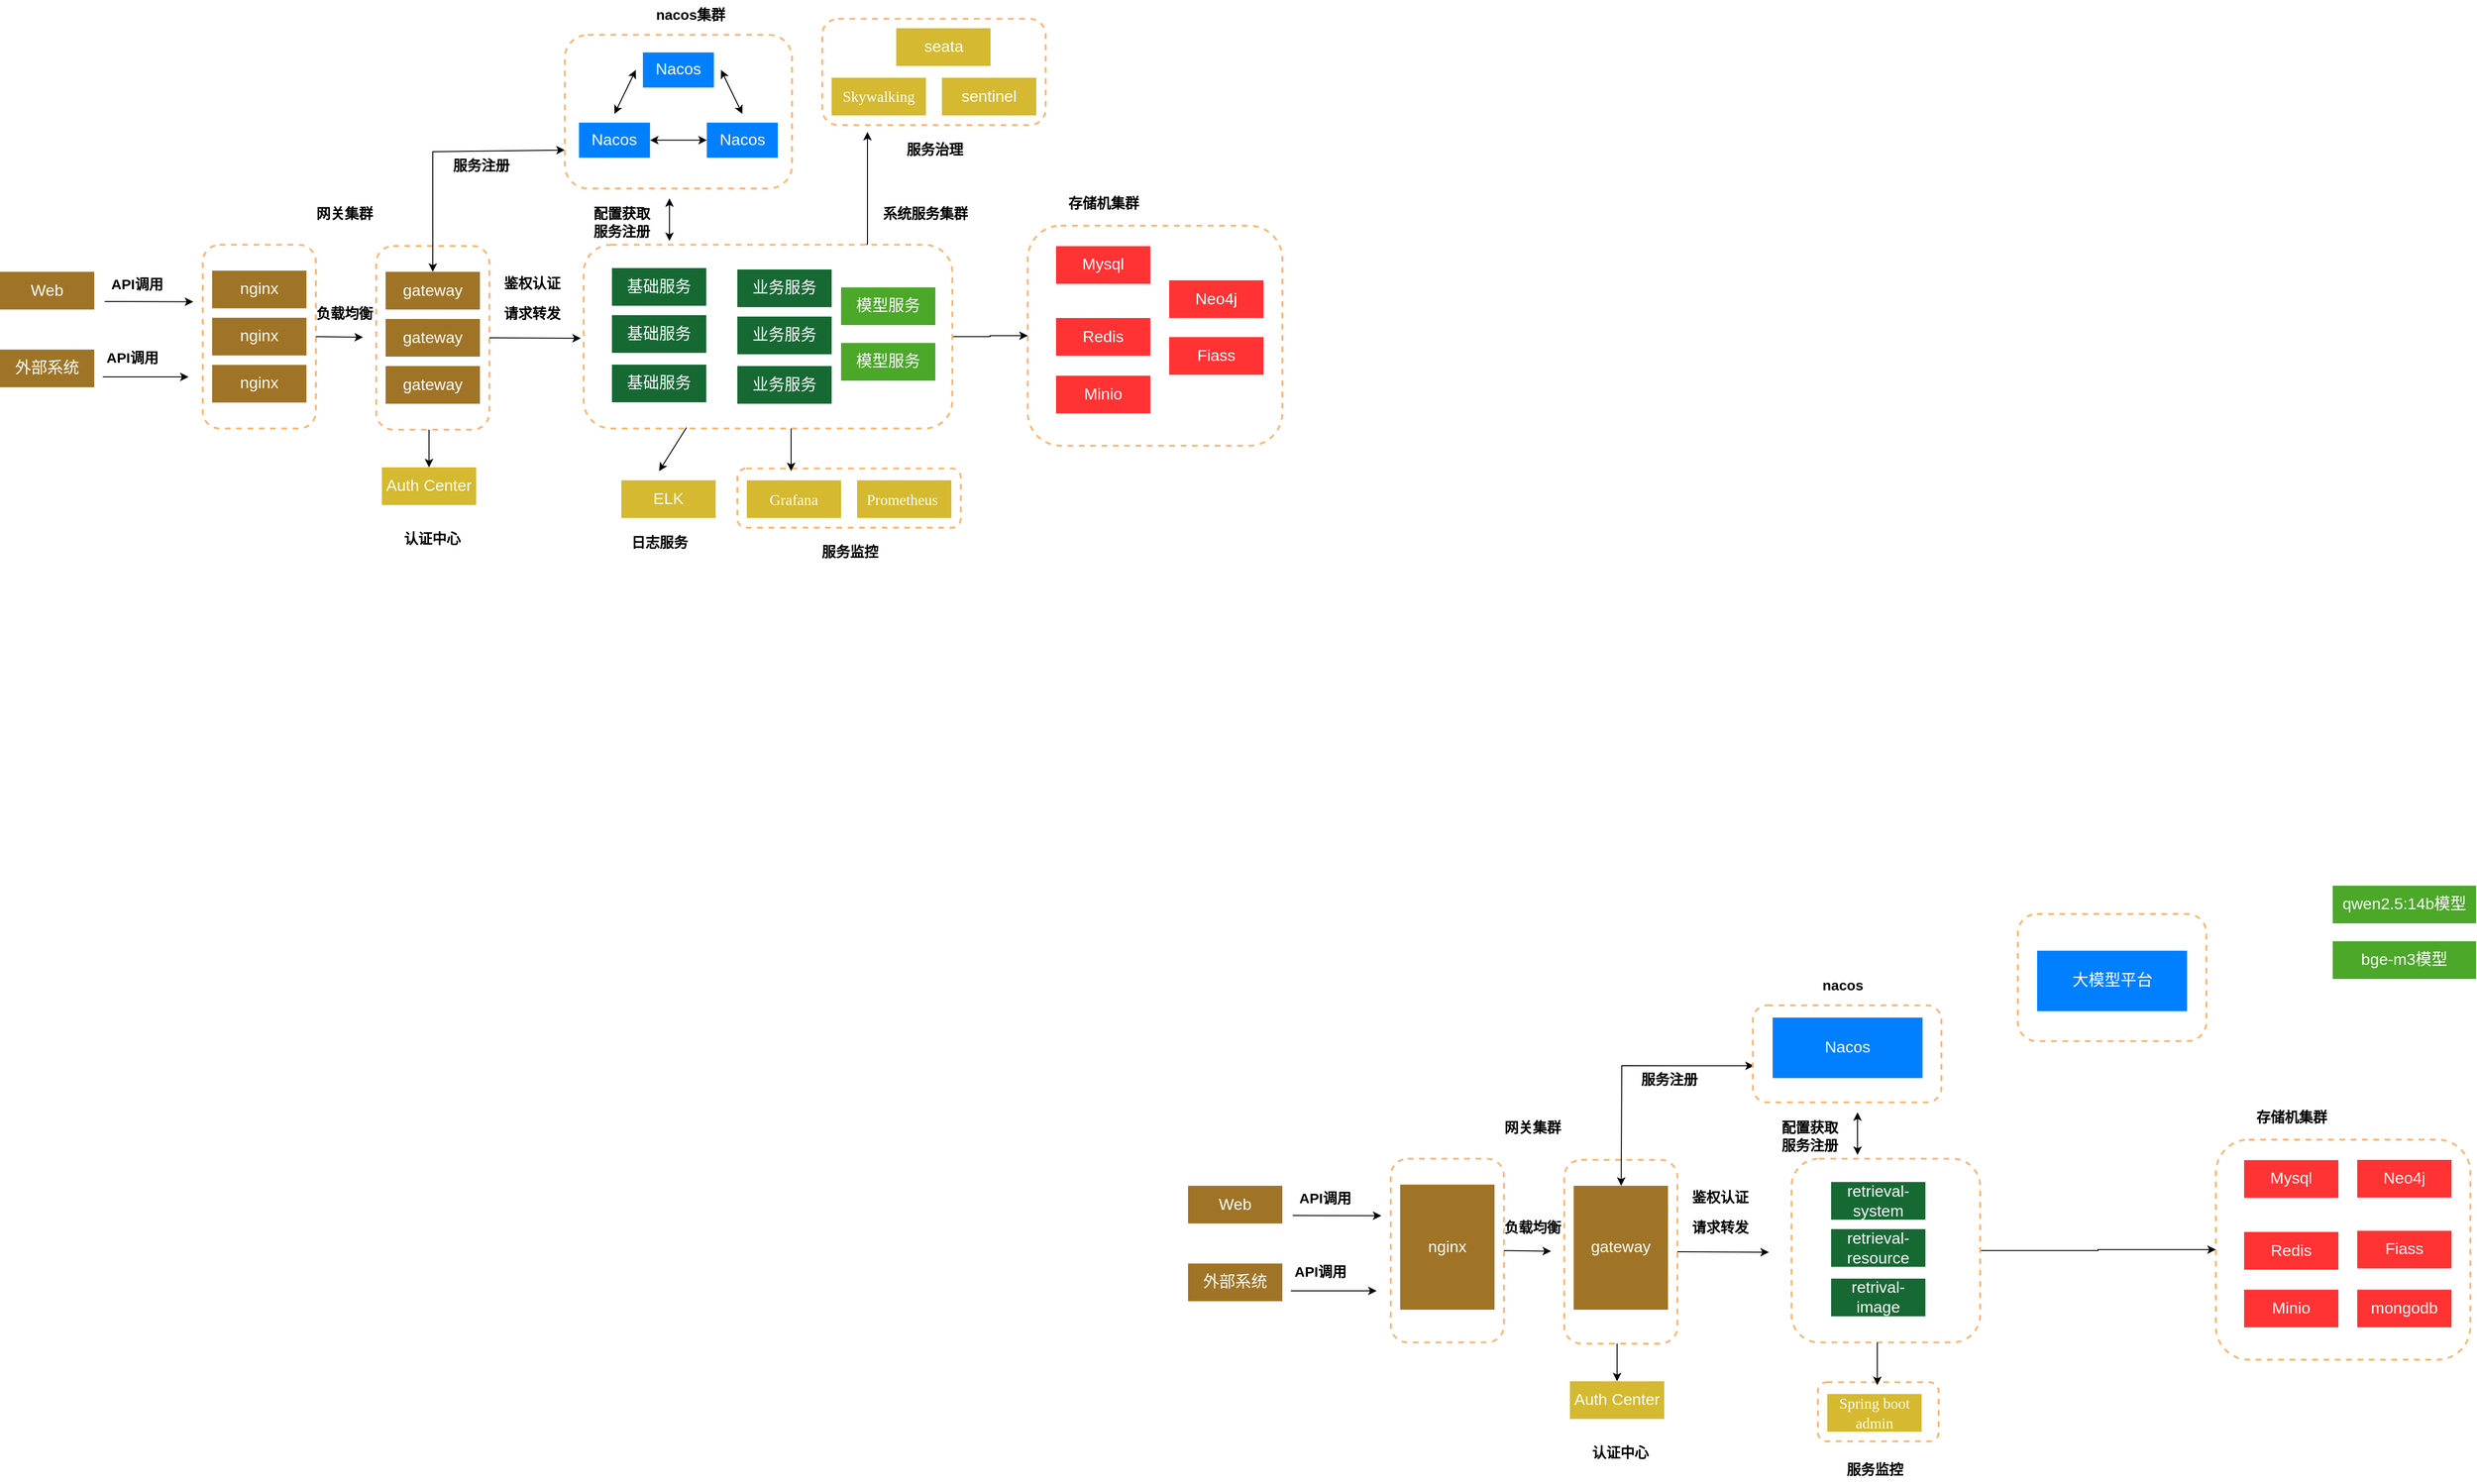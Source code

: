 <mxfile version="27.1.4">
  <diagram name="第 1 页" id="PvkQHgOd-PoTNi4Q18NP">
    <mxGraphModel dx="1388" dy="714" grid="1" gridSize="10" guides="1" tooltips="1" connect="1" arrows="1" fold="1" page="1" pageScale="1" pageWidth="827" pageHeight="1169" math="0" shadow="0">
      <root>
        <mxCell id="0" />
        <mxCell id="1" parent="0" />
        <mxCell id="F7UXrWtUWUgKyF0zEy_Z-1" value="" style="rounded=1;whiteSpace=wrap;html=1;dashed=1;strokeColor=#FFB570;strokeWidth=2;" parent="1" vertex="1">
          <mxGeometry x="852" y="677.25" width="237" height="62.75" as="geometry" />
        </mxCell>
        <mxCell id="F7UXrWtUWUgKyF0zEy_Z-2" value="" style="rounded=1;whiteSpace=wrap;html=1;dashed=1;strokeColor=#FFB570;strokeWidth=2;container=0;" parent="1" vertex="1">
          <mxGeometry x="469" y="441" width="120" height="195" as="geometry" />
        </mxCell>
        <mxCell id="F7UXrWtUWUgKyF0zEy_Z-3" value="" style="rounded=1;whiteSpace=wrap;html=1;dashed=1;strokeColor=#FFB570;strokeWidth=2;" parent="1" vertex="1">
          <mxGeometry x="1160" y="419.5" width="270" height="233.5" as="geometry" />
        </mxCell>
        <mxCell id="F7UXrWtUWUgKyF0zEy_Z-4" value="" style="endArrow=classic;startArrow=classic;html=1;rounded=0;entryX=0;entryY=0.75;entryDx=0;entryDy=0;" parent="1" source="F7UXrWtUWUgKyF0zEy_Z-38" target="F7UXrWtUWUgKyF0zEy_Z-15" edge="1">
          <mxGeometry width="50" height="50" relative="1" as="geometry">
            <mxPoint x="589" y="499.75" as="sourcePoint" />
            <mxPoint x="639" y="449.75" as="targetPoint" />
            <Array as="points">
              <mxPoint x="529" y="341" />
            </Array>
          </mxGeometry>
        </mxCell>
        <mxCell id="F7UXrWtUWUgKyF0zEy_Z-5" value="" style="endArrow=classic;html=1;rounded=0;" parent="1" edge="1">
          <mxGeometry width="50" height="50" relative="1" as="geometry">
            <mxPoint x="181" y="500" as="sourcePoint" />
            <mxPoint x="275" y="500.25" as="targetPoint" />
          </mxGeometry>
        </mxCell>
        <mxCell id="F7UXrWtUWUgKyF0zEy_Z-6" value="API调用" style="text;html=1;align=center;verticalAlign=middle;resizable=0;points=[];autosize=1;strokeColor=none;fillColor=none;strokeWidth=3;fontSize=15;fontStyle=1" parent="1" vertex="1">
          <mxGeometry x="175" y="465.75" width="80" height="30" as="geometry" />
        </mxCell>
        <mxCell id="F7UXrWtUWUgKyF0zEy_Z-7" value="网关集群" style="text;html=1;align=center;verticalAlign=middle;resizable=0;points=[];autosize=1;strokeColor=none;fillColor=none;strokeWidth=3;fontSize=15;fontStyle=1" parent="1" vertex="1">
          <mxGeometry x="395" y="390.5" width="80" height="30" as="geometry" />
        </mxCell>
        <mxCell id="F7UXrWtUWUgKyF0zEy_Z-9" style="edgeStyle=orthogonalEdgeStyle;rounded=0;orthogonalLoop=1;jettySize=auto;html=1;entryX=0;entryY=0.5;entryDx=0;entryDy=0;" parent="1" source="F7UXrWtUWUgKyF0zEy_Z-10" target="F7UXrWtUWUgKyF0zEy_Z-3" edge="1">
          <mxGeometry relative="1" as="geometry" />
        </mxCell>
        <mxCell id="F7UXrWtUWUgKyF0zEy_Z-67" style="edgeStyle=orthogonalEdgeStyle;rounded=0;orthogonalLoop=1;jettySize=auto;html=1;exitX=0.75;exitY=0;exitDx=0;exitDy=0;" parent="1" source="F7UXrWtUWUgKyF0zEy_Z-10" edge="1">
          <mxGeometry relative="1" as="geometry">
            <mxPoint x="990" y="320.0" as="targetPoint" />
            <Array as="points">
              <mxPoint x="990" y="440" />
            </Array>
          </mxGeometry>
        </mxCell>
        <mxCell id="F7UXrWtUWUgKyF0zEy_Z-10" value="" style="rounded=1;whiteSpace=wrap;html=1;dashed=1;strokeColor=#FFB570;strokeWidth=2;" parent="1" vertex="1">
          <mxGeometry x="689" y="439.75" width="391" height="195" as="geometry" />
        </mxCell>
        <mxCell id="F7UXrWtUWUgKyF0zEy_Z-11" value="&lt;font color=&quot;#ffffff&quot;&gt;基础服务&lt;/font&gt;" style="rounded=0;whiteSpace=wrap;html=1;fillColor=#176934;fontSize=17;strokeColor=none;" parent="1" vertex="1">
          <mxGeometry x="719" y="464.5" width="100" height="40" as="geometry" />
        </mxCell>
        <mxCell id="F7UXrWtUWUgKyF0zEy_Z-12" value="&lt;span style=&quot;color: rgb(255, 255, 255);&quot;&gt;基础服务&lt;/span&gt;" style="rounded=0;whiteSpace=wrap;html=1;fillColor=#176934;fontSize=17;strokeColor=none;" parent="1" vertex="1">
          <mxGeometry x="719" y="514.5" width="100" height="40" as="geometry" />
        </mxCell>
        <mxCell id="F7UXrWtUWUgKyF0zEy_Z-13" value="&lt;span style=&quot;color: rgb(255, 255, 255);&quot;&gt;基础服务&lt;/span&gt;" style="rounded=0;whiteSpace=wrap;html=1;fillColor=#176934;fontSize=17;strokeColor=none;" parent="1" vertex="1">
          <mxGeometry x="719" y="567" width="100" height="40" as="geometry" />
        </mxCell>
        <mxCell id="F7UXrWtUWUgKyF0zEy_Z-22" value="" style="endArrow=classic;html=1;rounded=0;exitX=1;exitY=0.5;exitDx=0;exitDy=0;" parent="1" source="F7UXrWtUWUgKyF0zEy_Z-2" edge="1">
          <mxGeometry width="50" height="50" relative="1" as="geometry">
            <mxPoint x="599" y="535.5" as="sourcePoint" />
            <mxPoint x="686" y="539" as="targetPoint" />
          </mxGeometry>
        </mxCell>
        <mxCell id="F7UXrWtUWUgKyF0zEy_Z-23" value="&lt;font color=&quot;#ffffff&quot;&gt;Auth Center&lt;/font&gt;" style="rounded=0;whiteSpace=wrap;html=1;fillColor=#d5b930;fontSize=17;strokeColor=none;" parent="1" vertex="1">
          <mxGeometry x="475" y="676" width="100" height="40" as="geometry" />
        </mxCell>
        <mxCell id="F7UXrWtUWUgKyF0zEy_Z-24" value="" style="endArrow=classic;html=1;rounded=0;entryX=0.5;entryY=0;entryDx=0;entryDy=0;" parent="1" target="F7UXrWtUWUgKyF0zEy_Z-23" edge="1">
          <mxGeometry width="50" height="50" relative="1" as="geometry">
            <mxPoint x="525" y="636" as="sourcePoint" />
            <mxPoint x="555" y="544" as="targetPoint" />
          </mxGeometry>
        </mxCell>
        <mxCell id="F7UXrWtUWUgKyF0zEy_Z-25" value="认证中心" style="text;html=1;align=center;verticalAlign=middle;resizable=0;points=[];autosize=1;strokeColor=none;fillColor=none;strokeWidth=3;fontSize=15;fontStyle=1" parent="1" vertex="1">
          <mxGeometry x="488" y="736" width="80" height="30" as="geometry" />
        </mxCell>
        <mxCell id="F7UXrWtUWUgKyF0zEy_Z-26" value="&lt;font color=&quot;#ffffff&quot;&gt;ELK&lt;/font&gt;" style="rounded=0;whiteSpace=wrap;html=1;fillColor=#d5b930;fontSize=17;strokeColor=none;" parent="1" vertex="1">
          <mxGeometry x="729" y="689.75" width="100" height="40" as="geometry" />
        </mxCell>
        <mxCell id="F7UXrWtUWUgKyF0zEy_Z-27" value="" style="endArrow=classic;html=1;rounded=0;exitX=0.279;exitY=0.995;exitDx=0;exitDy=0;exitPerimeter=0;" parent="1" source="F7UXrWtUWUgKyF0zEy_Z-10" edge="1">
          <mxGeometry width="50" height="50" relative="1" as="geometry">
            <mxPoint x="539" y="644.75" as="sourcePoint" />
            <mxPoint x="769" y="680" as="targetPoint" />
          </mxGeometry>
        </mxCell>
        <mxCell id="F7UXrWtUWUgKyF0zEy_Z-28" value="日志服务" style="text;html=1;align=center;verticalAlign=middle;resizable=0;points=[];autosize=1;strokeColor=none;fillColor=none;strokeWidth=3;fontSize=15;fontStyle=1" parent="1" vertex="1">
          <mxGeometry x="729" y="740" width="80" height="30" as="geometry" />
        </mxCell>
        <mxCell id="F7UXrWtUWUgKyF0zEy_Z-29" value="&lt;span style=&quot;font-size:12.0pt;mso-bidi-font-size:&lt;br/&gt;11.0pt;line-height:150%;font-family:&amp;quot;Times New Roman&amp;quot;,serif;mso-fareast-font-family:&lt;br/&gt;宋体;mso-bidi-theme-font:minor-bidi;mso-font-kerning:1.0pt;mso-ansi-language:&lt;br/&gt;EN-US;mso-fareast-language:ZH-CN;mso-bidi-language:AR-SA&quot; lang=&quot;EN-US&quot;&gt;Grafana&lt;/span&gt;" style="rounded=0;whiteSpace=wrap;html=1;fillColor=#d5b930;fontSize=17;strokeColor=none;fontColor=#FFFFFF;" parent="1" vertex="1">
          <mxGeometry x="862" y="689.75" width="100" height="40" as="geometry" />
        </mxCell>
        <mxCell id="F7UXrWtUWUgKyF0zEy_Z-30" value="" style="endArrow=classic;html=1;rounded=0;exitX=0.279;exitY=0.995;exitDx=0;exitDy=0;exitPerimeter=0;" parent="1" edge="1">
          <mxGeometry width="50" height="50" relative="1" as="geometry">
            <mxPoint x="909" y="634.75" as="sourcePoint" />
            <mxPoint x="909" y="680" as="targetPoint" />
          </mxGeometry>
        </mxCell>
        <mxCell id="F7UXrWtUWUgKyF0zEy_Z-31" value="服务监控" style="text;html=1;align=center;verticalAlign=middle;resizable=0;points=[];autosize=1;strokeColor=none;fillColor=none;strokeWidth=3;fontSize=15;fontStyle=1" parent="1" vertex="1">
          <mxGeometry x="930.5" y="750" width="80" height="30" as="geometry" />
        </mxCell>
        <mxCell id="F7UXrWtUWUgKyF0zEy_Z-32" value="&lt;font color=&quot;#ffffff&quot;&gt;Mysql&lt;/font&gt;" style="rounded=0;whiteSpace=wrap;html=1;fillColor=#FF3333;fontSize=17;strokeColor=none;" parent="1" vertex="1">
          <mxGeometry x="1190" y="441.25" width="100" height="40" as="geometry" />
        </mxCell>
        <mxCell id="F7UXrWtUWUgKyF0zEy_Z-33" value="&lt;font color=&quot;#ffffff&quot;&gt;Redis&lt;/font&gt;" style="rounded=0;whiteSpace=wrap;html=1;fillColor=#FF3333;fontSize=17;strokeColor=none;" parent="1" vertex="1">
          <mxGeometry x="1190" y="517.5" width="100" height="40" as="geometry" />
        </mxCell>
        <mxCell id="F7UXrWtUWUgKyF0zEy_Z-34" value="&lt;font color=&quot;#ffffff&quot;&gt;业务服务&lt;/font&gt;" style="rounded=0;whiteSpace=wrap;html=1;fillColor=#176934;fontSize=17;strokeColor=none;" parent="1" vertex="1">
          <mxGeometry x="852" y="466" width="100" height="40" as="geometry" />
        </mxCell>
        <mxCell id="F7UXrWtUWUgKyF0zEy_Z-35" value="&lt;span style=&quot;color: rgb(255, 255, 255);&quot;&gt;业务服务&lt;/span&gt;" style="rounded=0;whiteSpace=wrap;html=1;fillColor=#176934;fontSize=17;strokeColor=none;" parent="1" vertex="1">
          <mxGeometry x="852" y="516" width="100" height="40" as="geometry" />
        </mxCell>
        <mxCell id="F7UXrWtUWUgKyF0zEy_Z-36" value="&lt;span style=&quot;color: rgb(255, 255, 255);&quot;&gt;业务服务&lt;/span&gt;" style="rounded=0;whiteSpace=wrap;html=1;fillColor=#176934;fontSize=17;strokeColor=none;" parent="1" vertex="1">
          <mxGeometry x="852" y="568.5" width="100" height="40" as="geometry" />
        </mxCell>
        <mxCell id="F7UXrWtUWUgKyF0zEy_Z-37" value="" style="rounded=1;whiteSpace=wrap;html=1;dashed=1;strokeColor=#FFB570;strokeWidth=2;container=0;" parent="1" vertex="1">
          <mxGeometry x="285" y="439.75" width="120" height="195" as="geometry" />
        </mxCell>
        <mxCell id="F7UXrWtUWUgKyF0zEy_Z-38" value="&lt;font color=&quot;#ffffff&quot;&gt;gateway&lt;/font&gt;" style="rounded=0;whiteSpace=wrap;html=1;fillColor=#a07427;fontSize=17;strokeColor=none;container=0;" parent="1" vertex="1">
          <mxGeometry x="479" y="468.5" width="100" height="40" as="geometry" />
        </mxCell>
        <mxCell id="F7UXrWtUWUgKyF0zEy_Z-39" value="&lt;font color=&quot;#ffffff&quot;&gt;gateway&lt;/font&gt;" style="rounded=0;whiteSpace=wrap;html=1;fillColor=#a07427;fontSize=17;strokeColor=none;container=0;" parent="1" vertex="1">
          <mxGeometry x="479" y="518.5" width="100" height="40" as="geometry" />
        </mxCell>
        <mxCell id="F7UXrWtUWUgKyF0zEy_Z-40" value="&lt;font color=&quot;#ffffff&quot;&gt;gateway&lt;/font&gt;" style="rounded=0;whiteSpace=wrap;html=1;fillColor=#a07427;fontSize=17;strokeColor=none;container=0;" parent="1" vertex="1">
          <mxGeometry x="479" y="568.5" width="100" height="40" as="geometry" />
        </mxCell>
        <mxCell id="F7UXrWtUWUgKyF0zEy_Z-41" value="&lt;font color=&quot;#ffffff&quot;&gt;nginx&lt;/font&gt;" style="rounded=0;whiteSpace=wrap;html=1;fillColor=#a07427;fontSize=17;strokeColor=none;container=0;" parent="1" vertex="1">
          <mxGeometry x="295" y="467.25" width="100" height="40" as="geometry" />
        </mxCell>
        <mxCell id="F7UXrWtUWUgKyF0zEy_Z-42" value="&lt;span style=&quot;color: rgb(255, 255, 255);&quot;&gt;nginx&lt;/span&gt;" style="rounded=0;whiteSpace=wrap;html=1;fillColor=#a07427;fontSize=17;strokeColor=none;container=0;" parent="1" vertex="1">
          <mxGeometry x="295" y="517.25" width="100" height="40" as="geometry" />
        </mxCell>
        <mxCell id="F7UXrWtUWUgKyF0zEy_Z-43" value="&lt;span style=&quot;color: rgb(255, 255, 255);&quot;&gt;nginx&lt;/span&gt;" style="rounded=0;whiteSpace=wrap;html=1;fillColor=#a07427;fontSize=17;strokeColor=none;container=0;" parent="1" vertex="1">
          <mxGeometry x="295" y="567.25" width="100" height="40" as="geometry" />
        </mxCell>
        <mxCell id="F7UXrWtUWUgKyF0zEy_Z-44" value="&lt;font color=&quot;#ffffff&quot;&gt;Web&lt;/font&gt;" style="rounded=0;whiteSpace=wrap;html=1;fillColor=#a07427;fontSize=17;strokeColor=none;container=0;" parent="1" vertex="1">
          <mxGeometry x="70" y="468.5" width="100" height="40" as="geometry" />
        </mxCell>
        <mxCell id="F7UXrWtUWUgKyF0zEy_Z-45" value="&lt;font color=&quot;#ffffff&quot;&gt;外部系统&lt;/font&gt;" style="rounded=0;whiteSpace=wrap;html=1;fillColor=#a07427;fontSize=17;strokeColor=none;container=0;" parent="1" vertex="1">
          <mxGeometry x="70" y="551" width="100" height="40" as="geometry" />
        </mxCell>
        <mxCell id="F7UXrWtUWUgKyF0zEy_Z-46" value="" style="endArrow=classic;html=1;rounded=0;" parent="1" edge="1">
          <mxGeometry width="50" height="50" relative="1" as="geometry">
            <mxPoint x="179" y="580" as="sourcePoint" />
            <mxPoint x="270" y="580" as="targetPoint" />
          </mxGeometry>
        </mxCell>
        <mxCell id="F7UXrWtUWUgKyF0zEy_Z-47" value="API调用" style="text;html=1;align=center;verticalAlign=middle;resizable=0;points=[];autosize=1;strokeColor=none;fillColor=none;strokeWidth=3;fontSize=15;fontStyle=1" parent="1" vertex="1">
          <mxGeometry x="170" y="543.5" width="80" height="30" as="geometry" />
        </mxCell>
        <mxCell id="F7UXrWtUWUgKyF0zEy_Z-48" value="" style="endArrow=classic;html=1;rounded=0;exitX=1;exitY=0.5;exitDx=0;exitDy=0;" parent="1" source="F7UXrWtUWUgKyF0zEy_Z-37" edge="1">
          <mxGeometry width="50" height="50" relative="1" as="geometry">
            <mxPoint x="369" y="532.25" as="sourcePoint" />
            <mxPoint x="455" y="538" as="targetPoint" />
          </mxGeometry>
        </mxCell>
        <mxCell id="F7UXrWtUWUgKyF0zEy_Z-49" value="负载均衡" style="text;html=1;align=center;verticalAlign=middle;resizable=0;points=[];autosize=1;strokeColor=none;fillColor=none;strokeWidth=3;fontSize=15;fontStyle=1" parent="1" vertex="1">
          <mxGeometry x="395" y="497.25" width="80" height="30" as="geometry" />
        </mxCell>
        <mxCell id="F7UXrWtUWUgKyF0zEy_Z-50" value="请求转发" style="text;html=1;align=center;verticalAlign=middle;resizable=0;points=[];autosize=1;strokeColor=none;fillColor=none;strokeWidth=3;fontSize=15;fontStyle=1" parent="1" vertex="1">
          <mxGeometry x="594" y="497.25" width="80" height="30" as="geometry" />
        </mxCell>
        <mxCell id="F7UXrWtUWUgKyF0zEy_Z-51" value="&lt;span lang=&quot;EN-US&quot; style=&quot;font-size:12.0pt;mso-bidi-font-size:&lt;br/&gt;11.0pt;line-height:150%;font-family:&amp;quot;Times New Roman&amp;quot;,serif;mso-fareast-font-family:&lt;br/&gt;宋体;mso-bidi-theme-font:minor-bidi;mso-font-kerning:1.0pt;mso-ansi-language:&lt;br/&gt;EN-US;mso-fareast-language:ZH-CN;mso-bidi-language:AR-SA&quot;&gt;Prometheus&amp;nbsp;&lt;/span&gt;" style="rounded=0;whiteSpace=wrap;html=1;fillColor=#d5b930;fontSize=17;strokeColor=none;fontColor=#FFFFFF;" parent="1" vertex="1">
          <mxGeometry x="979" y="689.75" width="100" height="40" as="geometry" />
        </mxCell>
        <mxCell id="F7UXrWtUWUgKyF0zEy_Z-52" value="存储机集群" style="text;html=1;align=center;verticalAlign=middle;resizable=0;points=[];autosize=1;strokeColor=none;fillColor=none;strokeWidth=3;fontSize=15;fontStyle=1" parent="1" vertex="1">
          <mxGeometry x="1190" y="380" width="100" height="30" as="geometry" />
        </mxCell>
        <mxCell id="F7UXrWtUWUgKyF0zEy_Z-54" value="&lt;font color=&quot;#ffffff&quot;&gt;Minio&lt;/font&gt;" style="rounded=0;whiteSpace=wrap;html=1;fillColor=#FF3333;fontSize=17;strokeColor=none;" parent="1" vertex="1">
          <mxGeometry x="1190" y="578.75" width="100" height="40" as="geometry" />
        </mxCell>
        <mxCell id="F7UXrWtUWUgKyF0zEy_Z-55" value="&lt;font color=&quot;#ffffff&quot;&gt;Neo4j&lt;/font&gt;" style="rounded=0;whiteSpace=wrap;html=1;fillColor=#FF3333;fontSize=17;strokeColor=none;" parent="1" vertex="1">
          <mxGeometry x="1310" y="477.5" width="100" height="40" as="geometry" />
        </mxCell>
        <mxCell id="F7UXrWtUWUgKyF0zEy_Z-56" value="&lt;font color=&quot;#ffffff&quot;&gt;Fiass&lt;/font&gt;" style="rounded=0;whiteSpace=wrap;html=1;fillColor=#FF3333;fontSize=17;strokeColor=none;" parent="1" vertex="1">
          <mxGeometry x="1310" y="537.75" width="100" height="40" as="geometry" />
        </mxCell>
        <mxCell id="F7UXrWtUWUgKyF0zEy_Z-57" value="服务注册" style="text;html=1;align=center;verticalAlign=middle;resizable=0;points=[];autosize=1;strokeColor=none;fillColor=none;strokeWidth=3;fontSize=15;fontStyle=1" parent="1" vertex="1">
          <mxGeometry x="540" y="340" width="80" height="30" as="geometry" />
        </mxCell>
        <mxCell id="F7UXrWtUWUgKyF0zEy_Z-58" value="鉴权认证" style="text;html=1;align=center;verticalAlign=middle;resizable=0;points=[];autosize=1;strokeColor=none;fillColor=none;strokeWidth=3;fontSize=15;fontStyle=1" parent="1" vertex="1">
          <mxGeometry x="594" y="464.5" width="80" height="30" as="geometry" />
        </mxCell>
        <mxCell id="F7UXrWtUWUgKyF0zEy_Z-59" value="服务注册" style="text;html=1;align=center;verticalAlign=middle;resizable=0;points=[];autosize=1;strokeColor=none;fillColor=none;strokeWidth=3;fontSize=15;fontStyle=1" parent="1" vertex="1">
          <mxGeometry x="689" y="409.75" width="80" height="30" as="geometry" />
        </mxCell>
        <mxCell id="F7UXrWtUWUgKyF0zEy_Z-60" value="" style="endArrow=classic;html=1;rounded=0;exitX=0.279;exitY=0.995;exitDx=0;exitDy=0;exitPerimeter=0;startArrow=classic;startFill=1;" parent="1" edge="1">
          <mxGeometry width="50" height="50" relative="1" as="geometry">
            <mxPoint x="780" y="390.5" as="sourcePoint" />
            <mxPoint x="780" y="435.75" as="targetPoint" />
          </mxGeometry>
        </mxCell>
        <mxCell id="F7UXrWtUWUgKyF0zEy_Z-61" value="配置获取" style="text;html=1;align=center;verticalAlign=middle;resizable=0;points=[];autosize=1;strokeColor=none;fillColor=none;strokeWidth=3;fontSize=15;fontStyle=1" parent="1" vertex="1">
          <mxGeometry x="689" y="390.5" width="80" height="30" as="geometry" />
        </mxCell>
        <mxCell id="F7UXrWtUWUgKyF0zEy_Z-62" value="" style="rounded=1;whiteSpace=wrap;html=1;dashed=1;strokeColor=#FFB570;strokeWidth=2;" parent="1" vertex="1">
          <mxGeometry x="942" y="200" width="237" height="112.75" as="geometry" />
        </mxCell>
        <mxCell id="F7UXrWtUWUgKyF0zEy_Z-63" value="&lt;font face=&quot;Times New Roman, serif&quot;&gt;&lt;span style=&quot;font-size: 16px;&quot;&gt;Skywalking&lt;/span&gt;&lt;/font&gt;" style="rounded=0;whiteSpace=wrap;html=1;fillColor=#d5b930;fontSize=17;strokeColor=none;fontColor=#FFFFFF;" parent="1" vertex="1">
          <mxGeometry x="952" y="262.5" width="100" height="40" as="geometry" />
        </mxCell>
        <mxCell id="F7UXrWtUWUgKyF0zEy_Z-64" value="服务治理" style="text;html=1;align=center;verticalAlign=middle;resizable=0;points=[];autosize=1;strokeColor=none;fillColor=none;strokeWidth=3;fontSize=15;fontStyle=1" parent="1" vertex="1">
          <mxGeometry x="1020.5" y="322.75" width="80" height="30" as="geometry" />
        </mxCell>
        <mxCell id="F7UXrWtUWUgKyF0zEy_Z-65" value="sentinel" style="rounded=0;whiteSpace=wrap;html=1;fillColor=#d5b930;fontSize=17;strokeColor=none;fontColor=#FFFFFF;" parent="1" vertex="1">
          <mxGeometry x="1069" y="262.5" width="100" height="40" as="geometry" />
        </mxCell>
        <mxCell id="F7UXrWtUWUgKyF0zEy_Z-66" value="" style="group" parent="1" vertex="1" connectable="0">
          <mxGeometry x="669" y="180" width="241" height="200" as="geometry" />
        </mxCell>
        <mxCell id="F7UXrWtUWUgKyF0zEy_Z-8" value="nacos集群" style="text;html=1;align=center;verticalAlign=middle;resizable=0;points=[];autosize=1;strokeColor=none;fillColor=none;strokeWidth=3;fontSize=15;fontStyle=1" parent="F7UXrWtUWUgKyF0zEy_Z-66" vertex="1">
          <mxGeometry x="82.844" width="100" height="30" as="geometry" />
        </mxCell>
        <mxCell id="F7UXrWtUWUgKyF0zEy_Z-14" value="" style="group" parent="F7UXrWtUWUgKyF0zEy_Z-66" vertex="1" connectable="0">
          <mxGeometry y="37.02" width="241.0" height="162.98" as="geometry" />
        </mxCell>
        <mxCell id="F7UXrWtUWUgKyF0zEy_Z-15" value="" style="rounded=1;whiteSpace=wrap;html=1;dashed=1;strokeColor=#FFB570;strokeWidth=2;" parent="F7UXrWtUWUgKyF0zEy_Z-14" vertex="1">
          <mxGeometry width="241.0" height="162.98" as="geometry" />
        </mxCell>
        <mxCell id="F7UXrWtUWUgKyF0zEy_Z-16" value="&lt;font color=&quot;#ffffff&quot; style=&quot;font-size: 17px;&quot;&gt;Nacos&lt;/font&gt;" style="rounded=0;whiteSpace=wrap;html=1;fillColor=#0080ff;fontSize=17;strokeColor=none;" parent="F7UXrWtUWUgKyF0zEy_Z-14" vertex="1">
          <mxGeometry x="82.844" y="18.626" width="75.312" height="37.253" as="geometry" />
        </mxCell>
        <mxCell id="F7UXrWtUWUgKyF0zEy_Z-17" value="&lt;font color=&quot;#ffffff&quot; style=&quot;font-size: 17px;&quot;&gt;Nacos&lt;/font&gt;" style="rounded=0;whiteSpace=wrap;html=1;fillColor=#0080ff;fontSize=17;strokeColor=none;" parent="F7UXrWtUWUgKyF0zEy_Z-14" vertex="1">
          <mxGeometry x="150.625" y="93.132" width="75.312" height="37.253" as="geometry" />
        </mxCell>
        <mxCell id="F7UXrWtUWUgKyF0zEy_Z-18" value="&lt;font color=&quot;#ffffff&quot; style=&quot;font-size: 17px;&quot;&gt;Nacos&lt;/font&gt;" style="rounded=0;whiteSpace=wrap;html=1;fillColor=#0080ff;fontSize=17;strokeColor=none;" parent="F7UXrWtUWUgKyF0zEy_Z-14" vertex="1">
          <mxGeometry x="15.062" y="93.132" width="75.312" height="37.253" as="geometry" />
        </mxCell>
        <mxCell id="F7UXrWtUWUgKyF0zEy_Z-19" value="" style="endArrow=classic;startArrow=classic;html=1;rounded=0;" parent="F7UXrWtUWUgKyF0zEy_Z-14" edge="1">
          <mxGeometry width="50" height="50" relative="1" as="geometry">
            <mxPoint x="52.719" y="83.818" as="sourcePoint" />
            <mxPoint x="75.312" y="37.253" as="targetPoint" />
          </mxGeometry>
        </mxCell>
        <mxCell id="F7UXrWtUWUgKyF0zEy_Z-20" value="" style="endArrow=classic;startArrow=classic;html=1;rounded=0;" parent="F7UXrWtUWUgKyF0zEy_Z-14" edge="1">
          <mxGeometry width="50" height="50" relative="1" as="geometry">
            <mxPoint x="188.281" y="83.818" as="sourcePoint" />
            <mxPoint x="165.688" y="37.253" as="targetPoint" />
          </mxGeometry>
        </mxCell>
        <mxCell id="F7UXrWtUWUgKyF0zEy_Z-21" value="" style="endArrow=classic;startArrow=classic;html=1;rounded=0;" parent="F7UXrWtUWUgKyF0zEy_Z-14" edge="1">
          <mxGeometry width="50" height="50" relative="1" as="geometry">
            <mxPoint x="150.625" y="111.758" as="sourcePoint" />
            <mxPoint x="90.375" y="111.758" as="targetPoint" />
          </mxGeometry>
        </mxCell>
        <mxCell id="F7UXrWtUWUgKyF0zEy_Z-68" value="seata" style="rounded=0;whiteSpace=wrap;html=1;fillColor=#d5b930;fontSize=17;strokeColor=none;fontColor=#FFFFFF;" parent="1" vertex="1">
          <mxGeometry x="1020.5" y="210" width="100" height="40" as="geometry" />
        </mxCell>
        <mxCell id="F7UXrWtUWUgKyF0zEy_Z-70" value="&lt;font color=&quot;#ffffff&quot;&gt;模型服务&lt;/font&gt;" style="rounded=0;whiteSpace=wrap;html=1;fillColor=#4ba829;fontSize=17;strokeColor=none;" parent="1" vertex="1">
          <mxGeometry x="962" y="485" width="100" height="40" as="geometry" />
        </mxCell>
        <mxCell id="F7UXrWtUWUgKyF0zEy_Z-71" value="&lt;font color=&quot;#ffffff&quot;&gt;模型服务&lt;/font&gt;" style="rounded=0;whiteSpace=wrap;html=1;fillColor=#4ba829;fontSize=17;strokeColor=none;" parent="1" vertex="1">
          <mxGeometry x="962" y="544" width="100" height="40" as="geometry" />
        </mxCell>
        <mxCell id="F7UXrWtUWUgKyF0zEy_Z-72" value="系统服务集群" style="text;html=1;align=center;verticalAlign=middle;resizable=0;points=[];autosize=1;strokeColor=none;fillColor=none;strokeWidth=3;fontSize=15;fontStyle=1" parent="1" vertex="1">
          <mxGeometry x="995.5" y="390.5" width="110" height="30" as="geometry" />
        </mxCell>
        <mxCell id="go7gMYEGeXnbxIB65mqo-1" value="" style="rounded=1;whiteSpace=wrap;html=1;dashed=1;strokeColor=#FFB570;strokeWidth=2;" vertex="1" parent="1">
          <mxGeometry x="1998" y="1647" width="128" height="62.75" as="geometry" />
        </mxCell>
        <mxCell id="go7gMYEGeXnbxIB65mqo-2" value="" style="rounded=1;whiteSpace=wrap;html=1;dashed=1;strokeColor=#FFB570;strokeWidth=2;container=0;" vertex="1" parent="1">
          <mxGeometry x="1729" y="1411" width="120" height="195" as="geometry" />
        </mxCell>
        <mxCell id="go7gMYEGeXnbxIB65mqo-3" value="" style="rounded=1;whiteSpace=wrap;html=1;dashed=1;strokeColor=#FFB570;strokeWidth=2;" vertex="1" parent="1">
          <mxGeometry x="2420" y="1389.5" width="270" height="233.5" as="geometry" />
        </mxCell>
        <mxCell id="go7gMYEGeXnbxIB65mqo-4" value="" style="endArrow=classic;startArrow=classic;html=1;rounded=0;entryX=0.005;entryY=0.623;entryDx=0;entryDy=0;entryPerimeter=0;" edge="1" parent="1" source="go7gMYEGeXnbxIB65mqo-30" target="go7gMYEGeXnbxIB65mqo-60">
          <mxGeometry width="50" height="50" relative="1" as="geometry">
            <mxPoint x="1849" y="1469.75" as="sourcePoint" />
            <mxPoint x="1899" y="1419.75" as="targetPoint" />
            <Array as="points">
              <mxPoint x="1790" y="1311" />
            </Array>
          </mxGeometry>
        </mxCell>
        <mxCell id="go7gMYEGeXnbxIB65mqo-5" value="" style="endArrow=classic;html=1;rounded=0;" edge="1" parent="1">
          <mxGeometry width="50" height="50" relative="1" as="geometry">
            <mxPoint x="1441" y="1470" as="sourcePoint" />
            <mxPoint x="1535" y="1470.25" as="targetPoint" />
          </mxGeometry>
        </mxCell>
        <mxCell id="go7gMYEGeXnbxIB65mqo-6" value="API调用" style="text;html=1;align=center;verticalAlign=middle;resizable=0;points=[];autosize=1;strokeColor=none;fillColor=none;strokeWidth=3;fontSize=15;fontStyle=1" vertex="1" parent="1">
          <mxGeometry x="1435" y="1435.75" width="80" height="30" as="geometry" />
        </mxCell>
        <mxCell id="go7gMYEGeXnbxIB65mqo-7" value="网关集群" style="text;html=1;align=center;verticalAlign=middle;resizable=0;points=[];autosize=1;strokeColor=none;fillColor=none;strokeWidth=3;fontSize=15;fontStyle=1" vertex="1" parent="1">
          <mxGeometry x="1655" y="1360.5" width="80" height="30" as="geometry" />
        </mxCell>
        <mxCell id="go7gMYEGeXnbxIB65mqo-8" style="edgeStyle=orthogonalEdgeStyle;rounded=0;orthogonalLoop=1;jettySize=auto;html=1;entryX=0;entryY=0.5;entryDx=0;entryDy=0;" edge="1" parent="1" source="go7gMYEGeXnbxIB65mqo-10" target="go7gMYEGeXnbxIB65mqo-3">
          <mxGeometry relative="1" as="geometry" />
        </mxCell>
        <mxCell id="go7gMYEGeXnbxIB65mqo-10" value="" style="rounded=1;whiteSpace=wrap;html=1;dashed=1;strokeColor=#FFB570;strokeWidth=2;" vertex="1" parent="1">
          <mxGeometry x="1970" y="1409.75" width="200" height="195" as="geometry" />
        </mxCell>
        <mxCell id="go7gMYEGeXnbxIB65mqo-11" value="&lt;font color=&quot;#ffffff&quot;&gt;retrieval-system&lt;/font&gt;" style="rounded=0;whiteSpace=wrap;html=1;fillColor=#176934;fontSize=17;strokeColor=none;" vertex="1" parent="1">
          <mxGeometry x="2012" y="1434.5" width="100" height="40" as="geometry" />
        </mxCell>
        <mxCell id="go7gMYEGeXnbxIB65mqo-12" value="&lt;span style=&quot;color: rgb(255, 255, 255);&quot;&gt;retrieval-resource&lt;/span&gt;" style="rounded=0;whiteSpace=wrap;html=1;fillColor=#176934;fontSize=17;strokeColor=none;" vertex="1" parent="1">
          <mxGeometry x="2012" y="1484.5" width="100" height="40" as="geometry" />
        </mxCell>
        <mxCell id="go7gMYEGeXnbxIB65mqo-13" value="&lt;font color=&quot;#ffffff&quot;&gt;retrival-image&lt;/font&gt;" style="rounded=0;whiteSpace=wrap;html=1;fillColor=#176934;fontSize=17;strokeColor=none;" vertex="1" parent="1">
          <mxGeometry x="2012" y="1537" width="100" height="40" as="geometry" />
        </mxCell>
        <mxCell id="go7gMYEGeXnbxIB65mqo-14" value="" style="endArrow=classic;html=1;rounded=0;exitX=1;exitY=0.5;exitDx=0;exitDy=0;" edge="1" parent="1" source="go7gMYEGeXnbxIB65mqo-2">
          <mxGeometry width="50" height="50" relative="1" as="geometry">
            <mxPoint x="1859" y="1505.5" as="sourcePoint" />
            <mxPoint x="1946" y="1509" as="targetPoint" />
          </mxGeometry>
        </mxCell>
        <mxCell id="go7gMYEGeXnbxIB65mqo-15" value="&lt;font color=&quot;#ffffff&quot;&gt;Auth Center&lt;/font&gt;" style="rounded=0;whiteSpace=wrap;html=1;fillColor=#d5b930;fontSize=17;strokeColor=none;" vertex="1" parent="1">
          <mxGeometry x="1735" y="1646" width="100" height="40" as="geometry" />
        </mxCell>
        <mxCell id="go7gMYEGeXnbxIB65mqo-16" value="" style="endArrow=classic;html=1;rounded=0;entryX=0.5;entryY=0;entryDx=0;entryDy=0;" edge="1" parent="1" target="go7gMYEGeXnbxIB65mqo-15">
          <mxGeometry width="50" height="50" relative="1" as="geometry">
            <mxPoint x="1785" y="1606" as="sourcePoint" />
            <mxPoint x="1815" y="1514" as="targetPoint" />
          </mxGeometry>
        </mxCell>
        <mxCell id="go7gMYEGeXnbxIB65mqo-17" value="认证中心" style="text;html=1;align=center;verticalAlign=middle;resizable=0;points=[];autosize=1;strokeColor=none;fillColor=none;strokeWidth=3;fontSize=15;fontStyle=1" vertex="1" parent="1">
          <mxGeometry x="1748" y="1706" width="80" height="30" as="geometry" />
        </mxCell>
        <mxCell id="go7gMYEGeXnbxIB65mqo-21" value="&lt;font face=&quot;Times New Roman, serif&quot;&gt;&lt;span style=&quot;font-size: 16px;&quot;&gt;Spring boot admin&lt;/span&gt;&lt;/font&gt;" style="rounded=0;whiteSpace=wrap;html=1;fillColor=#d5b930;fontSize=17;strokeColor=none;fontColor=#FFFFFF;" vertex="1" parent="1">
          <mxGeometry x="2008" y="1659.5" width="100" height="40" as="geometry" />
        </mxCell>
        <mxCell id="go7gMYEGeXnbxIB65mqo-22" value="" style="endArrow=classic;html=1;rounded=0;exitX=0.279;exitY=0.995;exitDx=0;exitDy=0;exitPerimeter=0;" edge="1" parent="1">
          <mxGeometry width="50" height="50" relative="1" as="geometry">
            <mxPoint x="2061" y="1604.75" as="sourcePoint" />
            <mxPoint x="2061" y="1650" as="targetPoint" />
          </mxGeometry>
        </mxCell>
        <mxCell id="go7gMYEGeXnbxIB65mqo-23" value="服务监控" style="text;html=1;align=center;verticalAlign=middle;resizable=0;points=[];autosize=1;strokeColor=none;fillColor=none;strokeWidth=3;fontSize=15;fontStyle=1" vertex="1" parent="1">
          <mxGeometry x="2018" y="1723.75" width="80" height="30" as="geometry" />
        </mxCell>
        <mxCell id="go7gMYEGeXnbxIB65mqo-24" value="&lt;font color=&quot;#ffffff&quot;&gt;Mysql&lt;/font&gt;" style="rounded=0;whiteSpace=wrap;html=1;fillColor=#FF3333;fontSize=17;strokeColor=none;" vertex="1" parent="1">
          <mxGeometry x="2450" y="1411.25" width="100" height="40" as="geometry" />
        </mxCell>
        <mxCell id="go7gMYEGeXnbxIB65mqo-25" value="&lt;font color=&quot;#ffffff&quot;&gt;Redis&lt;/font&gt;" style="rounded=0;whiteSpace=wrap;html=1;fillColor=#FF3333;fontSize=17;strokeColor=none;" vertex="1" parent="1">
          <mxGeometry x="2450" y="1487.5" width="100" height="40" as="geometry" />
        </mxCell>
        <mxCell id="go7gMYEGeXnbxIB65mqo-29" value="" style="rounded=1;whiteSpace=wrap;html=1;dashed=1;strokeColor=#FFB570;strokeWidth=2;container=0;" vertex="1" parent="1">
          <mxGeometry x="1545" y="1409.75" width="120" height="195" as="geometry" />
        </mxCell>
        <mxCell id="go7gMYEGeXnbxIB65mqo-30" value="&lt;font color=&quot;#ffffff&quot;&gt;gateway&lt;/font&gt;" style="rounded=0;whiteSpace=wrap;html=1;fillColor=#a07427;fontSize=17;strokeColor=none;container=0;" vertex="1" parent="1">
          <mxGeometry x="1739" y="1438.5" width="100" height="131.5" as="geometry" />
        </mxCell>
        <mxCell id="go7gMYEGeXnbxIB65mqo-33" value="&lt;font color=&quot;#ffffff&quot;&gt;nginx&lt;/font&gt;" style="rounded=0;whiteSpace=wrap;html=1;fillColor=#a07427;fontSize=17;strokeColor=none;container=0;" vertex="1" parent="1">
          <mxGeometry x="1555" y="1437.25" width="100" height="132.75" as="geometry" />
        </mxCell>
        <mxCell id="go7gMYEGeXnbxIB65mqo-36" value="&lt;font color=&quot;#ffffff&quot;&gt;Web&lt;/font&gt;" style="rounded=0;whiteSpace=wrap;html=1;fillColor=#a07427;fontSize=17;strokeColor=none;container=0;" vertex="1" parent="1">
          <mxGeometry x="1330" y="1438.5" width="100" height="40" as="geometry" />
        </mxCell>
        <mxCell id="go7gMYEGeXnbxIB65mqo-37" value="&lt;font color=&quot;#ffffff&quot;&gt;外部系统&lt;/font&gt;" style="rounded=0;whiteSpace=wrap;html=1;fillColor=#a07427;fontSize=17;strokeColor=none;container=0;" vertex="1" parent="1">
          <mxGeometry x="1330" y="1521" width="100" height="40" as="geometry" />
        </mxCell>
        <mxCell id="go7gMYEGeXnbxIB65mqo-38" value="" style="endArrow=classic;html=1;rounded=0;" edge="1" parent="1">
          <mxGeometry width="50" height="50" relative="1" as="geometry">
            <mxPoint x="1439" y="1550" as="sourcePoint" />
            <mxPoint x="1530" y="1550" as="targetPoint" />
          </mxGeometry>
        </mxCell>
        <mxCell id="go7gMYEGeXnbxIB65mqo-39" value="API调用" style="text;html=1;align=center;verticalAlign=middle;resizable=0;points=[];autosize=1;strokeColor=none;fillColor=none;strokeWidth=3;fontSize=15;fontStyle=1" vertex="1" parent="1">
          <mxGeometry x="1430" y="1513.5" width="80" height="30" as="geometry" />
        </mxCell>
        <mxCell id="go7gMYEGeXnbxIB65mqo-40" value="" style="endArrow=classic;html=1;rounded=0;exitX=1;exitY=0.5;exitDx=0;exitDy=0;" edge="1" parent="1" source="go7gMYEGeXnbxIB65mqo-29">
          <mxGeometry width="50" height="50" relative="1" as="geometry">
            <mxPoint x="1629" y="1502.25" as="sourcePoint" />
            <mxPoint x="1715" y="1508" as="targetPoint" />
          </mxGeometry>
        </mxCell>
        <mxCell id="go7gMYEGeXnbxIB65mqo-41" value="负载均衡" style="text;html=1;align=center;verticalAlign=middle;resizable=0;points=[];autosize=1;strokeColor=none;fillColor=none;strokeWidth=3;fontSize=15;fontStyle=1" vertex="1" parent="1">
          <mxGeometry x="1655" y="1467.25" width="80" height="30" as="geometry" />
        </mxCell>
        <mxCell id="go7gMYEGeXnbxIB65mqo-42" value="请求转发" style="text;html=1;align=center;verticalAlign=middle;resizable=0;points=[];autosize=1;strokeColor=none;fillColor=none;strokeWidth=3;fontSize=15;fontStyle=1" vertex="1" parent="1">
          <mxGeometry x="1854" y="1467.25" width="80" height="30" as="geometry" />
        </mxCell>
        <mxCell id="go7gMYEGeXnbxIB65mqo-44" value="存储机集群" style="text;html=1;align=center;verticalAlign=middle;resizable=0;points=[];autosize=1;strokeColor=none;fillColor=none;strokeWidth=3;fontSize=15;fontStyle=1" vertex="1" parent="1">
          <mxGeometry x="2450" y="1350" width="100" height="30" as="geometry" />
        </mxCell>
        <mxCell id="go7gMYEGeXnbxIB65mqo-45" value="&lt;font color=&quot;#ffffff&quot;&gt;Minio&lt;/font&gt;" style="rounded=0;whiteSpace=wrap;html=1;fillColor=#FF3333;fontSize=17;strokeColor=none;" vertex="1" parent="1">
          <mxGeometry x="2450" y="1548.75" width="100" height="40" as="geometry" />
        </mxCell>
        <mxCell id="go7gMYEGeXnbxIB65mqo-46" value="&lt;font color=&quot;#ffffff&quot;&gt;Neo4j&lt;/font&gt;" style="rounded=0;whiteSpace=wrap;html=1;fillColor=#FF3333;fontSize=17;strokeColor=none;" vertex="1" parent="1">
          <mxGeometry x="2570" y="1411" width="100" height="40" as="geometry" />
        </mxCell>
        <mxCell id="go7gMYEGeXnbxIB65mqo-47" value="&lt;font color=&quot;#ffffff&quot;&gt;Fiass&lt;/font&gt;" style="rounded=0;whiteSpace=wrap;html=1;fillColor=#FF3333;fontSize=17;strokeColor=none;" vertex="1" parent="1">
          <mxGeometry x="2570" y="1486.25" width="100" height="40" as="geometry" />
        </mxCell>
        <mxCell id="go7gMYEGeXnbxIB65mqo-48" value="服务注册" style="text;html=1;align=center;verticalAlign=middle;resizable=0;points=[];autosize=1;strokeColor=none;fillColor=none;strokeWidth=3;fontSize=15;fontStyle=1" vertex="1" parent="1">
          <mxGeometry x="1800" y="1310" width="80" height="30" as="geometry" />
        </mxCell>
        <mxCell id="go7gMYEGeXnbxIB65mqo-49" value="鉴权认证" style="text;html=1;align=center;verticalAlign=middle;resizable=0;points=[];autosize=1;strokeColor=none;fillColor=none;strokeWidth=3;fontSize=15;fontStyle=1" vertex="1" parent="1">
          <mxGeometry x="1854" y="1434.5" width="80" height="30" as="geometry" />
        </mxCell>
        <mxCell id="go7gMYEGeXnbxIB65mqo-50" value="服务注册" style="text;html=1;align=center;verticalAlign=middle;resizable=0;points=[];autosize=1;strokeColor=none;fillColor=none;strokeWidth=3;fontSize=15;fontStyle=1" vertex="1" parent="1">
          <mxGeometry x="1949" y="1379.75" width="80" height="30" as="geometry" />
        </mxCell>
        <mxCell id="go7gMYEGeXnbxIB65mqo-51" value="" style="endArrow=classic;html=1;rounded=0;exitX=0.279;exitY=0.995;exitDx=0;exitDy=0;exitPerimeter=0;startArrow=classic;startFill=1;" edge="1" parent="1">
          <mxGeometry width="50" height="50" relative="1" as="geometry">
            <mxPoint x="2040" y="1360.5" as="sourcePoint" />
            <mxPoint x="2040" y="1405.75" as="targetPoint" />
          </mxGeometry>
        </mxCell>
        <mxCell id="go7gMYEGeXnbxIB65mqo-52" value="配置获取" style="text;html=1;align=center;verticalAlign=middle;resizable=0;points=[];autosize=1;strokeColor=none;fillColor=none;strokeWidth=3;fontSize=15;fontStyle=1" vertex="1" parent="1">
          <mxGeometry x="1949" y="1360.5" width="80" height="30" as="geometry" />
        </mxCell>
        <mxCell id="go7gMYEGeXnbxIB65mqo-57" value="" style="group" vertex="1" connectable="0" parent="1">
          <mxGeometry x="1929" y="1150" width="241" height="200" as="geometry" />
        </mxCell>
        <mxCell id="go7gMYEGeXnbxIB65mqo-59" value="" style="group" vertex="1" connectable="0" parent="go7gMYEGeXnbxIB65mqo-57">
          <mxGeometry y="37.02" width="241.0" height="162.98" as="geometry" />
        </mxCell>
        <mxCell id="go7gMYEGeXnbxIB65mqo-60" value="" style="rounded=1;whiteSpace=wrap;html=1;dashed=1;strokeColor=#FFB570;strokeWidth=2;" vertex="1" parent="go7gMYEGeXnbxIB65mqo-59">
          <mxGeometry y="60" width="200" height="102.98" as="geometry" />
        </mxCell>
        <mxCell id="go7gMYEGeXnbxIB65mqo-61" value="&lt;font color=&quot;#ffffff&quot; style=&quot;font-size: 17px;&quot;&gt;Nacos&lt;/font&gt;" style="rounded=0;whiteSpace=wrap;html=1;fillColor=#0080ff;fontSize=17;strokeColor=none;" vertex="1" parent="go7gMYEGeXnbxIB65mqo-59">
          <mxGeometry x="21" y="72.98" width="159" height="64.19" as="geometry" />
        </mxCell>
        <mxCell id="go7gMYEGeXnbxIB65mqo-58" value="nacos" style="text;html=1;align=center;verticalAlign=middle;resizable=0;points=[];autosize=1;strokeColor=none;fillColor=none;strokeWidth=3;fontSize=15;fontStyle=1" vertex="1" parent="go7gMYEGeXnbxIB65mqo-59">
          <mxGeometry x="65.004" y="22.98" width="60" height="30" as="geometry" />
        </mxCell>
        <mxCell id="go7gMYEGeXnbxIB65mqo-68" value="qwen2.5:14b模型" style="rounded=0;whiteSpace=wrap;html=1;fillColor=#4ba829;fontSize=17;strokeColor=none;fontColor=light-dark(#ffffff, #ededed);" vertex="1" parent="1">
          <mxGeometry x="2544" y="1120" width="152" height="40" as="geometry" />
        </mxCell>
        <mxCell id="go7gMYEGeXnbxIB65mqo-69" value="&lt;font color=&quot;#ffffff&quot;&gt;bge-m3模型&lt;/font&gt;" style="rounded=0;whiteSpace=wrap;html=1;fillColor=#4ba829;fontSize=17;strokeColor=none;" vertex="1" parent="1">
          <mxGeometry x="2544" y="1179" width="152" height="40" as="geometry" />
        </mxCell>
        <mxCell id="go7gMYEGeXnbxIB65mqo-75" value="&lt;font color=&quot;#ffffff&quot;&gt;mongodb&lt;/font&gt;" style="rounded=0;whiteSpace=wrap;html=1;fillColor=#FF3333;fontSize=17;strokeColor=none;" vertex="1" parent="1">
          <mxGeometry x="2570" y="1548.75" width="100" height="40" as="geometry" />
        </mxCell>
        <mxCell id="go7gMYEGeXnbxIB65mqo-76" value="" style="rounded=1;whiteSpace=wrap;html=1;dashed=1;strokeColor=#FFB570;strokeWidth=2;" vertex="1" parent="1">
          <mxGeometry x="2210" y="1150" width="200" height="135" as="geometry" />
        </mxCell>
        <mxCell id="go7gMYEGeXnbxIB65mqo-77" value="&lt;font color=&quot;#ffffff&quot;&gt;大模型平台&lt;/font&gt;" style="rounded=0;whiteSpace=wrap;html=1;fillColor=#0080ff;fontSize=17;strokeColor=none;" vertex="1" parent="1">
          <mxGeometry x="2230.5" y="1189" width="159" height="64.19" as="geometry" />
        </mxCell>
      </root>
    </mxGraphModel>
  </diagram>
</mxfile>
